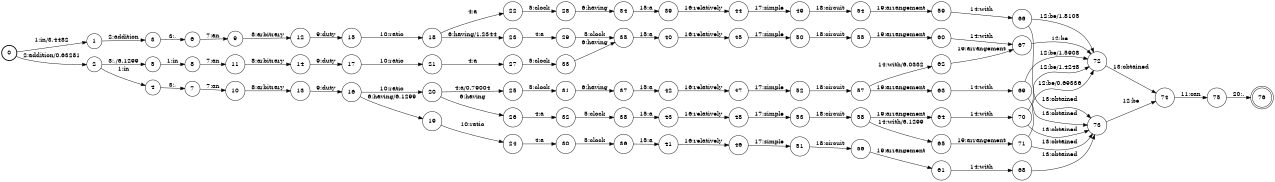 digraph FST {
rankdir = LR;
size = "8.5,11";
label = "";
center = 1;
orientation = Portrait;
ranksep = "0.4";
nodesep = "0.25";
0 [label = "0", shape = circle, style = bold, fontsize = 14]
	0 -> 1 [label = "1:in/3.4482", fontsize = 14];
	0 -> 2 [label = "2:addition/0.63281", fontsize = 14];
1 [label = "1", shape = circle, style = solid, fontsize = 14]
	1 -> 3 [label = "2:addition", fontsize = 14];
2 [label = "2", shape = circle, style = solid, fontsize = 14]
	2 -> 4 [label = "1:in", fontsize = 14];
	2 -> 5 [label = "3:,/6.1299", fontsize = 14];
3 [label = "3", shape = circle, style = solid, fontsize = 14]
	3 -> 6 [label = "3:,", fontsize = 14];
4 [label = "4", shape = circle, style = solid, fontsize = 14]
	4 -> 7 [label = "3:,", fontsize = 14];
5 [label = "5", shape = circle, style = solid, fontsize = 14]
	5 -> 8 [label = "1:in", fontsize = 14];
6 [label = "6", shape = circle, style = solid, fontsize = 14]
	6 -> 9 [label = "7:an", fontsize = 14];
7 [label = "7", shape = circle, style = solid, fontsize = 14]
	7 -> 10 [label = "7:an", fontsize = 14];
8 [label = "8", shape = circle, style = solid, fontsize = 14]
	8 -> 11 [label = "7:an", fontsize = 14];
9 [label = "9", shape = circle, style = solid, fontsize = 14]
	9 -> 12 [label = "8:arbitrary", fontsize = 14];
10 [label = "10", shape = circle, style = solid, fontsize = 14]
	10 -> 13 [label = "8:arbitrary", fontsize = 14];
11 [label = "11", shape = circle, style = solid, fontsize = 14]
	11 -> 14 [label = "8:arbitrary", fontsize = 14];
12 [label = "12", shape = circle, style = solid, fontsize = 14]
	12 -> 15 [label = "9:duty", fontsize = 14];
13 [label = "13", shape = circle, style = solid, fontsize = 14]
	13 -> 16 [label = "9:duty", fontsize = 14];
14 [label = "14", shape = circle, style = solid, fontsize = 14]
	14 -> 17 [label = "9:duty", fontsize = 14];
15 [label = "15", shape = circle, style = solid, fontsize = 14]
	15 -> 18 [label = "10:ratio", fontsize = 14];
16 [label = "16", shape = circle, style = solid, fontsize = 14]
	16 -> 19 [label = "6:having/6.1299", fontsize = 14];
	16 -> 20 [label = "10:ratio", fontsize = 14];
17 [label = "17", shape = circle, style = solid, fontsize = 14]
	17 -> 21 [label = "10:ratio", fontsize = 14];
18 [label = "18", shape = circle, style = solid, fontsize = 14]
	18 -> 22 [label = "4:a", fontsize = 14];
	18 -> 23 [label = "6:having/1.2344", fontsize = 14];
19 [label = "19", shape = circle, style = solid, fontsize = 14]
	19 -> 24 [label = "10:ratio", fontsize = 14];
20 [label = "20", shape = circle, style = solid, fontsize = 14]
	20 -> 25 [label = "4:a/0.79004", fontsize = 14];
	20 -> 26 [label = "6:having", fontsize = 14];
21 [label = "21", shape = circle, style = solid, fontsize = 14]
	21 -> 27 [label = "4:a", fontsize = 14];
22 [label = "22", shape = circle, style = solid, fontsize = 14]
	22 -> 28 [label = "5:clock", fontsize = 14];
23 [label = "23", shape = circle, style = solid, fontsize = 14]
	23 -> 29 [label = "4:a", fontsize = 14];
24 [label = "24", shape = circle, style = solid, fontsize = 14]
	24 -> 30 [label = "4:a", fontsize = 14];
25 [label = "25", shape = circle, style = solid, fontsize = 14]
	25 -> 31 [label = "5:clock", fontsize = 14];
26 [label = "26", shape = circle, style = solid, fontsize = 14]
	26 -> 32 [label = "4:a", fontsize = 14];
27 [label = "27", shape = circle, style = solid, fontsize = 14]
	27 -> 33 [label = "5:clock", fontsize = 14];
28 [label = "28", shape = circle, style = solid, fontsize = 14]
	28 -> 34 [label = "6:having", fontsize = 14];
29 [label = "29", shape = circle, style = solid, fontsize = 14]
	29 -> 35 [label = "5:clock", fontsize = 14];
30 [label = "30", shape = circle, style = solid, fontsize = 14]
	30 -> 36 [label = "5:clock", fontsize = 14];
31 [label = "31", shape = circle, style = solid, fontsize = 14]
	31 -> 37 [label = "6:having", fontsize = 14];
32 [label = "32", shape = circle, style = solid, fontsize = 14]
	32 -> 38 [label = "5:clock", fontsize = 14];
33 [label = "33", shape = circle, style = solid, fontsize = 14]
	33 -> 35 [label = "6:having", fontsize = 14];
34 [label = "34", shape = circle, style = solid, fontsize = 14]
	34 -> 39 [label = "15:a", fontsize = 14];
35 [label = "35", shape = circle, style = solid, fontsize = 14]
	35 -> 40 [label = "15:a", fontsize = 14];
36 [label = "36", shape = circle, style = solid, fontsize = 14]
	36 -> 41 [label = "15:a", fontsize = 14];
37 [label = "37", shape = circle, style = solid, fontsize = 14]
	37 -> 42 [label = "15:a", fontsize = 14];
38 [label = "38", shape = circle, style = solid, fontsize = 14]
	38 -> 43 [label = "15:a", fontsize = 14];
39 [label = "39", shape = circle, style = solid, fontsize = 14]
	39 -> 44 [label = "16:relatively", fontsize = 14];
40 [label = "40", shape = circle, style = solid, fontsize = 14]
	40 -> 45 [label = "16:relatively", fontsize = 14];
41 [label = "41", shape = circle, style = solid, fontsize = 14]
	41 -> 46 [label = "16:relatively", fontsize = 14];
42 [label = "42", shape = circle, style = solid, fontsize = 14]
	42 -> 47 [label = "16:relatively", fontsize = 14];
43 [label = "43", shape = circle, style = solid, fontsize = 14]
	43 -> 48 [label = "16:relatively", fontsize = 14];
44 [label = "44", shape = circle, style = solid, fontsize = 14]
	44 -> 49 [label = "17:simple", fontsize = 14];
45 [label = "45", shape = circle, style = solid, fontsize = 14]
	45 -> 50 [label = "17:simple", fontsize = 14];
46 [label = "46", shape = circle, style = solid, fontsize = 14]
	46 -> 51 [label = "17:simple", fontsize = 14];
47 [label = "47", shape = circle, style = solid, fontsize = 14]
	47 -> 52 [label = "17:simple", fontsize = 14];
48 [label = "48", shape = circle, style = solid, fontsize = 14]
	48 -> 53 [label = "17:simple", fontsize = 14];
49 [label = "49", shape = circle, style = solid, fontsize = 14]
	49 -> 54 [label = "18:circuit", fontsize = 14];
50 [label = "50", shape = circle, style = solid, fontsize = 14]
	50 -> 55 [label = "18:circuit", fontsize = 14];
51 [label = "51", shape = circle, style = solid, fontsize = 14]
	51 -> 56 [label = "18:circuit", fontsize = 14];
52 [label = "52", shape = circle, style = solid, fontsize = 14]
	52 -> 57 [label = "18:circuit", fontsize = 14];
53 [label = "53", shape = circle, style = solid, fontsize = 14]
	53 -> 58 [label = "18:circuit", fontsize = 14];
54 [label = "54", shape = circle, style = solid, fontsize = 14]
	54 -> 59 [label = "19:arrangement", fontsize = 14];
55 [label = "55", shape = circle, style = solid, fontsize = 14]
	55 -> 60 [label = "19:arrangement", fontsize = 14];
56 [label = "56", shape = circle, style = solid, fontsize = 14]
	56 -> 61 [label = "19:arrangement", fontsize = 14];
57 [label = "57", shape = circle, style = solid, fontsize = 14]
	57 -> 62 [label = "14:with/6.0332", fontsize = 14];
	57 -> 63 [label = "19:arrangement", fontsize = 14];
58 [label = "58", shape = circle, style = solid, fontsize = 14]
	58 -> 65 [label = "14:with/6.1299", fontsize = 14];
	58 -> 64 [label = "19:arrangement", fontsize = 14];
59 [label = "59", shape = circle, style = solid, fontsize = 14]
	59 -> 66 [label = "14:with", fontsize = 14];
60 [label = "60", shape = circle, style = solid, fontsize = 14]
	60 -> 67 [label = "14:with", fontsize = 14];
61 [label = "61", shape = circle, style = solid, fontsize = 14]
	61 -> 68 [label = "14:with", fontsize = 14];
62 [label = "62", shape = circle, style = solid, fontsize = 14]
	62 -> 67 [label = "19:arrangement", fontsize = 14];
63 [label = "63", shape = circle, style = solid, fontsize = 14]
	63 -> 69 [label = "14:with", fontsize = 14];
64 [label = "64", shape = circle, style = solid, fontsize = 14]
	64 -> 70 [label = "14:with", fontsize = 14];
65 [label = "65", shape = circle, style = solid, fontsize = 14]
	65 -> 71 [label = "19:arrangement", fontsize = 14];
66 [label = "66", shape = circle, style = solid, fontsize = 14]
	66 -> 72 [label = "12:be/1.8105", fontsize = 14];
	66 -> 73 [label = "13:obtained", fontsize = 14];
67 [label = "67", shape = circle, style = solid, fontsize = 14]
	67 -> 72 [label = "12:be", fontsize = 14];
68 [label = "68", shape = circle, style = solid, fontsize = 14]
	68 -> 73 [label = "13:obtained", fontsize = 14];
69 [label = "69", shape = circle, style = solid, fontsize = 14]
	69 -> 72 [label = "12:be/1.5908", fontsize = 14];
	69 -> 73 [label = "13:obtained", fontsize = 14];
70 [label = "70", shape = circle, style = solid, fontsize = 14]
	70 -> 72 [label = "12:be/1.4248", fontsize = 14];
	70 -> 73 [label = "13:obtained", fontsize = 14];
71 [label = "71", shape = circle, style = solid, fontsize = 14]
	71 -> 72 [label = "12:be/0.69336", fontsize = 14];
	71 -> 73 [label = "13:obtained", fontsize = 14];
72 [label = "72", shape = circle, style = solid, fontsize = 14]
	72 -> 74 [label = "13:obtained", fontsize = 14];
73 [label = "73", shape = circle, style = solid, fontsize = 14]
	73 -> 74 [label = "12:be", fontsize = 14];
74 [label = "74", shape = circle, style = solid, fontsize = 14]
	74 -> 75 [label = "11:can", fontsize = 14];
75 [label = "75", shape = circle, style = solid, fontsize = 14]
	75 -> 76 [label = "20:.", fontsize = 14];
76 [label = "76", shape = doublecircle, style = solid, fontsize = 14]
}
